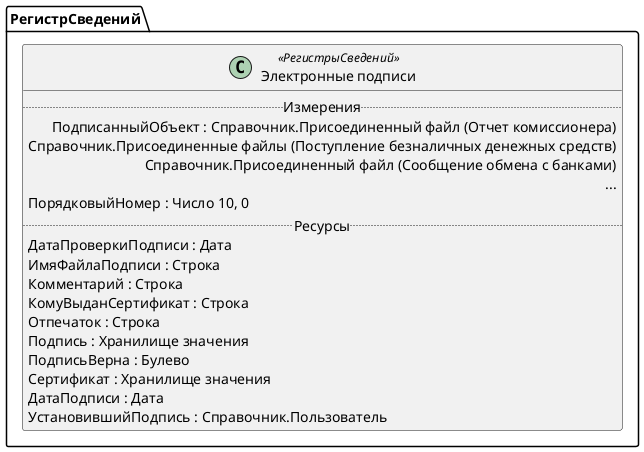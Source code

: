 ﻿@startuml ЭлектронныеПодписи
'!include templates.wsd
'..\include templates.wsd
class РегистрСведений.ЭлектронныеПодписи as "Электронные подписи" <<РегистрыСведений>>
{
..Измерения..
ПодписанныйОбъект : Справочник.Присоединенный файл (Отчет комиссионера)\rСправочник.Присоединенные файлы (Поступление безналичных денежных средств)\rСправочник.Присоединенный файл (Сообщение обмена с банками)\r...
ПорядковыйНомер : Число 10, 0
..Ресурсы..
ДатаПроверкиПодписи : Дата
ИмяФайлаПодписи : Строка
Комментарий : Строка
КомуВыданСертификат : Строка
Отпечаток : Строка
Подпись : Хранилище значения
ПодписьВерна : Булево
Сертификат : Хранилище значения
ДатаПодписи : Дата
УстановившийПодпись : Справочник.Пользователь
}
@enduml
